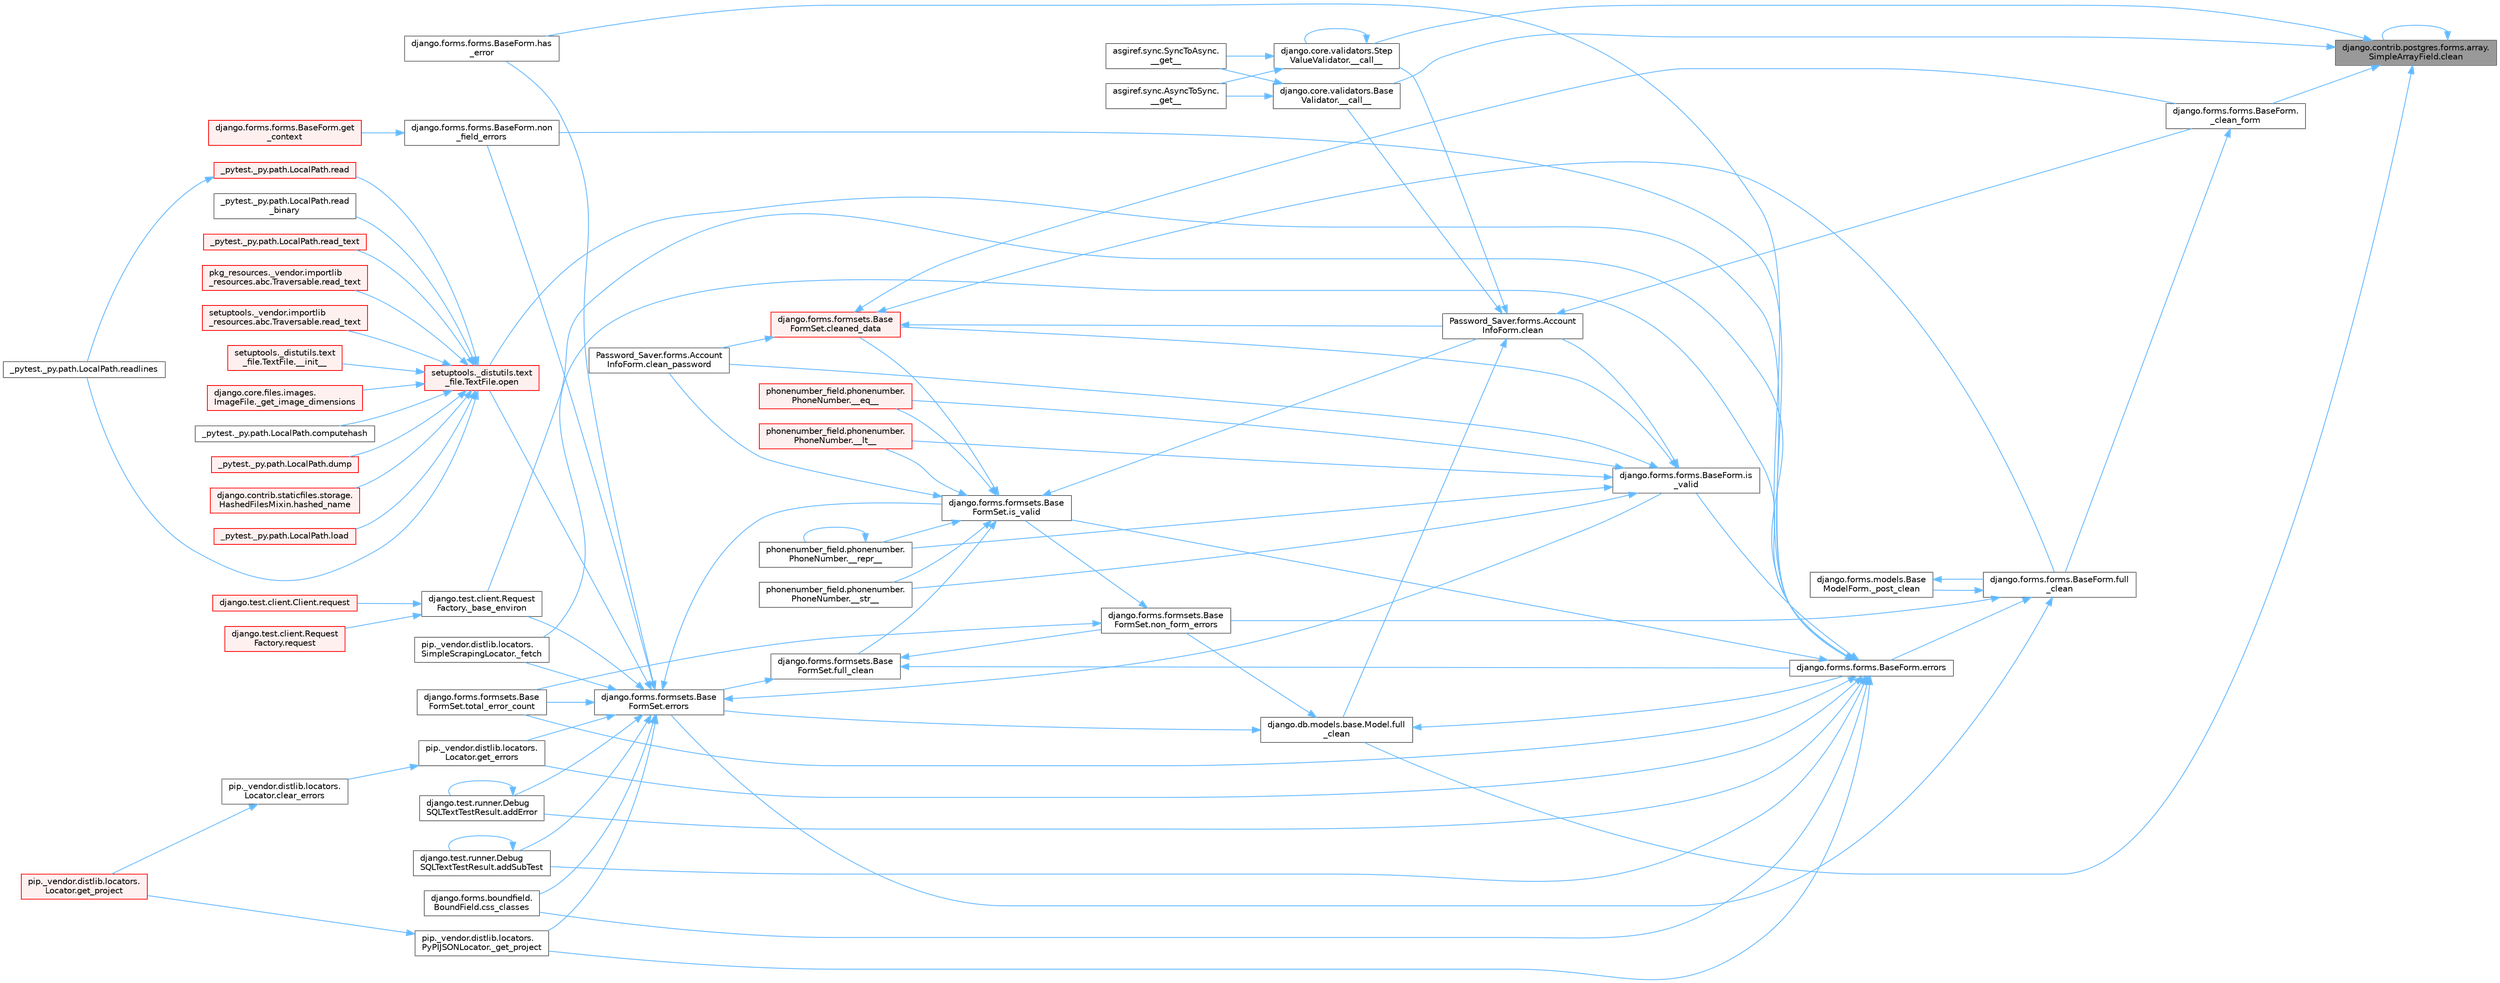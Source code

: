 digraph "django.contrib.postgres.forms.array.SimpleArrayField.clean"
{
 // LATEX_PDF_SIZE
  bgcolor="transparent";
  edge [fontname=Helvetica,fontsize=10,labelfontname=Helvetica,labelfontsize=10];
  node [fontname=Helvetica,fontsize=10,shape=box,height=0.2,width=0.4];
  rankdir="RL";
  Node1 [id="Node000001",label="django.contrib.postgres.forms.array.\lSimpleArrayField.clean",height=0.2,width=0.4,color="gray40", fillcolor="grey60", style="filled", fontcolor="black",tooltip=" "];
  Node1 -> Node2 [id="edge1_Node000001_Node000002",dir="back",color="steelblue1",style="solid",tooltip=" "];
  Node2 [id="Node000002",label="django.core.validators.Base\lValidator.__call__",height=0.2,width=0.4,color="grey40", fillcolor="white", style="filled",URL="$classdjango_1_1core_1_1validators_1_1_base_validator.html#ac718256582df714e061c6b927e045d12",tooltip=" "];
  Node2 -> Node3 [id="edge2_Node000002_Node000003",dir="back",color="steelblue1",style="solid",tooltip=" "];
  Node3 [id="Node000003",label="asgiref.sync.AsyncToSync.\l__get__",height=0.2,width=0.4,color="grey40", fillcolor="white", style="filled",URL="$classasgiref_1_1sync_1_1_async_to_sync.html#a23e9ef7a73da98dad9e3f4e65846969b",tooltip=" "];
  Node2 -> Node4 [id="edge3_Node000002_Node000004",dir="back",color="steelblue1",style="solid",tooltip=" "];
  Node4 [id="Node000004",label="asgiref.sync.SyncToAsync.\l__get__",height=0.2,width=0.4,color="grey40", fillcolor="white", style="filled",URL="$classasgiref_1_1sync_1_1_sync_to_async.html#aebdfbe3f01079a529fd2f39810597381",tooltip=" "];
  Node1 -> Node5 [id="edge4_Node000001_Node000005",dir="back",color="steelblue1",style="solid",tooltip=" "];
  Node5 [id="Node000005",label="django.core.validators.Step\lValueValidator.__call__",height=0.2,width=0.4,color="grey40", fillcolor="white", style="filled",URL="$classdjango_1_1core_1_1validators_1_1_step_value_validator.html#aebdbf74fe74c5b999350df9c1852714c",tooltip=" "];
  Node5 -> Node5 [id="edge5_Node000005_Node000005",dir="back",color="steelblue1",style="solid",tooltip=" "];
  Node5 -> Node3 [id="edge6_Node000005_Node000003",dir="back",color="steelblue1",style="solid",tooltip=" "];
  Node5 -> Node4 [id="edge7_Node000005_Node000004",dir="back",color="steelblue1",style="solid",tooltip=" "];
  Node1 -> Node6 [id="edge8_Node000001_Node000006",dir="back",color="steelblue1",style="solid",tooltip=" "];
  Node6 [id="Node000006",label="django.forms.forms.BaseForm.\l_clean_form",height=0.2,width=0.4,color="grey40", fillcolor="white", style="filled",URL="$classdjango_1_1forms_1_1forms_1_1_base_form.html#ae5eed108001c1a75985b75174fe23f1f",tooltip=" "];
  Node6 -> Node7 [id="edge9_Node000006_Node000007",dir="back",color="steelblue1",style="solid",tooltip=" "];
  Node7 [id="Node000007",label="django.forms.forms.BaseForm.full\l_clean",height=0.2,width=0.4,color="grey40", fillcolor="white", style="filled",URL="$classdjango_1_1forms_1_1forms_1_1_base_form.html#a396d2448f658dc84a0f0b473ffaae918",tooltip=" "];
  Node7 -> Node8 [id="edge10_Node000007_Node000008",dir="back",color="steelblue1",style="solid",tooltip=" "];
  Node8 [id="Node000008",label="django.forms.models.Base\lModelForm._post_clean",height=0.2,width=0.4,color="grey40", fillcolor="white", style="filled",URL="$classdjango_1_1forms_1_1models_1_1_base_model_form.html#a83e1c0ea3ba97f3a496d07955d1bf124",tooltip=" "];
  Node8 -> Node7 [id="edge11_Node000008_Node000007",dir="back",color="steelblue1",style="solid",tooltip=" "];
  Node7 -> Node9 [id="edge12_Node000007_Node000009",dir="back",color="steelblue1",style="solid",tooltip=" "];
  Node9 [id="Node000009",label="django.forms.forms.BaseForm.errors",height=0.2,width=0.4,color="grey40", fillcolor="white", style="filled",URL="$classdjango_1_1forms_1_1forms_1_1_base_form.html#aca47cb75eb6c321d1c429b33eca94d49",tooltip=" "];
  Node9 -> Node10 [id="edge13_Node000009_Node000010",dir="back",color="steelblue1",style="solid",tooltip=" "];
  Node10 [id="Node000010",label="django.test.client.Request\lFactory._base_environ",height=0.2,width=0.4,color="grey40", fillcolor="white", style="filled",URL="$classdjango_1_1test_1_1client_1_1_request_factory.html#ab650654b992f4e9fc9e30bd0442973c1",tooltip=" "];
  Node10 -> Node11 [id="edge14_Node000010_Node000011",dir="back",color="steelblue1",style="solid",tooltip=" "];
  Node11 [id="Node000011",label="django.test.client.Client.request",height=0.2,width=0.4,color="red", fillcolor="#FFF0F0", style="filled",URL="$classdjango_1_1test_1_1client_1_1_client.html#a2f51c5251142ab6503937051936e33fa",tooltip=" "];
  Node10 -> Node3178 [id="edge15_Node000010_Node003178",dir="back",color="steelblue1",style="solid",tooltip=" "];
  Node3178 [id="Node003178",label="django.test.client.Request\lFactory.request",height=0.2,width=0.4,color="red", fillcolor="#FFF0F0", style="filled",URL="$classdjango_1_1test_1_1client_1_1_request_factory.html#adae411ab0df6839c5364b647e4dc63ad",tooltip=" "];
  Node9 -> Node595 [id="edge16_Node000009_Node000595",dir="back",color="steelblue1",style="solid",tooltip=" "];
  Node595 [id="Node000595",label="pip._vendor.distlib.locators.\lSimpleScrapingLocator._fetch",height=0.2,width=0.4,color="grey40", fillcolor="white", style="filled",URL="$classpip_1_1__vendor_1_1distlib_1_1locators_1_1_simple_scraping_locator.html#a72156eb8243de03d8881db3caaa60b8c",tooltip=" "];
  Node9 -> Node596 [id="edge17_Node000009_Node000596",dir="back",color="steelblue1",style="solid",tooltip=" "];
  Node596 [id="Node000596",label="pip._vendor.distlib.locators.\lPyPIJSONLocator._get_project",height=0.2,width=0.4,color="grey40", fillcolor="white", style="filled",URL="$classpip_1_1__vendor_1_1distlib_1_1locators_1_1_py_p_i_j_s_o_n_locator.html#ab5b95d18130e47c0bedca04d7b010bf6",tooltip=" "];
  Node596 -> Node597 [id="edge18_Node000596_Node000597",dir="back",color="steelblue1",style="solid",tooltip=" "];
  Node597 [id="Node000597",label="pip._vendor.distlib.locators.\lLocator.get_project",height=0.2,width=0.4,color="red", fillcolor="#FFF0F0", style="filled",URL="$classpip_1_1__vendor_1_1distlib_1_1locators_1_1_locator.html#a14b49f16a55d384842037850d5224ce8",tooltip=" "];
  Node9 -> Node1788 [id="edge19_Node000009_Node001788",dir="back",color="steelblue1",style="solid",tooltip=" "];
  Node1788 [id="Node001788",label="django.test.runner.Debug\lSQLTextTestResult.addError",height=0.2,width=0.4,color="grey40", fillcolor="white", style="filled",URL="$classdjango_1_1test_1_1runner_1_1_debug_s_q_l_text_test_result.html#a398c116f3b7d25563a21e81178271a8a",tooltip=" "];
  Node1788 -> Node1788 [id="edge20_Node001788_Node001788",dir="back",color="steelblue1",style="solid",tooltip=" "];
  Node9 -> Node1789 [id="edge21_Node000009_Node001789",dir="back",color="steelblue1",style="solid",tooltip=" "];
  Node1789 [id="Node001789",label="django.test.runner.Debug\lSQLTextTestResult.addSubTest",height=0.2,width=0.4,color="grey40", fillcolor="white", style="filled",URL="$classdjango_1_1test_1_1runner_1_1_debug_s_q_l_text_test_result.html#a65bae0538566d8bc532c972340744b1e",tooltip=" "];
  Node1789 -> Node1789 [id="edge22_Node001789_Node001789",dir="back",color="steelblue1",style="solid",tooltip=" "];
  Node9 -> Node1790 [id="edge23_Node000009_Node001790",dir="back",color="steelblue1",style="solid",tooltip=" "];
  Node1790 [id="Node001790",label="django.forms.boundfield.\lBoundField.css_classes",height=0.2,width=0.4,color="grey40", fillcolor="white", style="filled",URL="$classdjango_1_1forms_1_1boundfield_1_1_bound_field.html#a19d289ef3598c412a0fee978458875bc",tooltip=" "];
  Node9 -> Node1791 [id="edge24_Node000009_Node001791",dir="back",color="steelblue1",style="solid",tooltip=" "];
  Node1791 [id="Node001791",label="pip._vendor.distlib.locators.\lLocator.get_errors",height=0.2,width=0.4,color="grey40", fillcolor="white", style="filled",URL="$classpip_1_1__vendor_1_1distlib_1_1locators_1_1_locator.html#abc5864a47e4cb8c481f44eb1a72f565c",tooltip=" "];
  Node1791 -> Node1792 [id="edge25_Node001791_Node001792",dir="back",color="steelblue1",style="solid",tooltip=" "];
  Node1792 [id="Node001792",label="pip._vendor.distlib.locators.\lLocator.clear_errors",height=0.2,width=0.4,color="grey40", fillcolor="white", style="filled",URL="$classpip_1_1__vendor_1_1distlib_1_1locators_1_1_locator.html#a2a2f7530c5f7c9c5d41d7d8e32852b66",tooltip=" "];
  Node1792 -> Node597 [id="edge26_Node001792_Node000597",dir="back",color="steelblue1",style="solid",tooltip=" "];
  Node9 -> Node1793 [id="edge27_Node000009_Node001793",dir="back",color="steelblue1",style="solid",tooltip=" "];
  Node1793 [id="Node001793",label="django.forms.forms.BaseForm.has\l_error",height=0.2,width=0.4,color="grey40", fillcolor="white", style="filled",URL="$classdjango_1_1forms_1_1forms_1_1_base_form.html#af67d8e47182c8c92ad4cac6441bfeb80",tooltip=" "];
  Node9 -> Node1794 [id="edge28_Node000009_Node001794",dir="back",color="steelblue1",style="solid",tooltip=" "];
  Node1794 [id="Node001794",label="django.forms.forms.BaseForm.is\l_valid",height=0.2,width=0.4,color="grey40", fillcolor="white", style="filled",URL="$classdjango_1_1forms_1_1forms_1_1_base_form.html#a8be15c9eaccca682a18c7d3f13802cc4",tooltip=" "];
  Node1794 -> Node684 [id="edge29_Node001794_Node000684",dir="back",color="steelblue1",style="solid",tooltip=" "];
  Node684 [id="Node000684",label="phonenumber_field.phonenumber.\lPhoneNumber.__eq__",height=0.2,width=0.4,color="red", fillcolor="#FFF0F0", style="filled",URL="$classphonenumber__field_1_1phonenumber_1_1_phone_number.html#a999c32cd1bfa2dd5c7df70781b09c68b",tooltip=" "];
  Node1794 -> Node685 [id="edge30_Node001794_Node000685",dir="back",color="steelblue1",style="solid",tooltip=" "];
  Node685 [id="Node000685",label="phonenumber_field.phonenumber.\lPhoneNumber.__lt__",height=0.2,width=0.4,color="red", fillcolor="#FFF0F0", style="filled",URL="$classphonenumber__field_1_1phonenumber_1_1_phone_number.html#ab94d02fbeda1355644c6c1b3d6f3d9ba",tooltip=" "];
  Node1794 -> Node686 [id="edge31_Node001794_Node000686",dir="back",color="steelblue1",style="solid",tooltip=" "];
  Node686 [id="Node000686",label="phonenumber_field.phonenumber.\lPhoneNumber.__repr__",height=0.2,width=0.4,color="grey40", fillcolor="white", style="filled",URL="$classphonenumber__field_1_1phonenumber_1_1_phone_number.html#a5420c965a5ecfad87cb6bce245cd91a5",tooltip=" "];
  Node686 -> Node686 [id="edge32_Node000686_Node000686",dir="back",color="steelblue1",style="solid",tooltip=" "];
  Node1794 -> Node687 [id="edge33_Node001794_Node000687",dir="back",color="steelblue1",style="solid",tooltip=" "];
  Node687 [id="Node000687",label="phonenumber_field.phonenumber.\lPhoneNumber.__str__",height=0.2,width=0.4,color="grey40", fillcolor="white", style="filled",URL="$classphonenumber__field_1_1phonenumber_1_1_phone_number.html#a773f55fba29310ea2218e4bbca83ba6d",tooltip=" "];
  Node1794 -> Node655 [id="edge34_Node001794_Node000655",dir="back",color="steelblue1",style="solid",tooltip=" "];
  Node655 [id="Node000655",label="Password_Saver.forms.Account\lInfoForm.clean",height=0.2,width=0.4,color="grey40", fillcolor="white", style="filled",URL="$class_password___saver_1_1forms_1_1_account_info_form.html#a89126d6030ebafc64c8aeeb352113c54",tooltip=" "];
  Node655 -> Node2 [id="edge35_Node000655_Node000002",dir="back",color="steelblue1",style="solid",tooltip=" "];
  Node655 -> Node5 [id="edge36_Node000655_Node000005",dir="back",color="steelblue1",style="solid",tooltip=" "];
  Node655 -> Node6 [id="edge37_Node000655_Node000006",dir="back",color="steelblue1",style="solid",tooltip=" "];
  Node655 -> Node593 [id="edge38_Node000655_Node000593",dir="back",color="steelblue1",style="solid",tooltip=" "];
  Node593 [id="Node000593",label="django.db.models.base.Model.full\l_clean",height=0.2,width=0.4,color="grey40", fillcolor="white", style="filled",URL="$classdjango_1_1db_1_1models_1_1base_1_1_model.html#a2e68bd042bd3e52b086f8838eeaa416f",tooltip=" "];
  Node593 -> Node9 [id="edge39_Node000593_Node000009",dir="back",color="steelblue1",style="solid",tooltip=" "];
  Node593 -> Node594 [id="edge40_Node000593_Node000594",dir="back",color="steelblue1",style="solid",tooltip=" "];
  Node594 [id="Node000594",label="django.forms.formsets.Base\lFormSet.errors",height=0.2,width=0.4,color="grey40", fillcolor="white", style="filled",URL="$classdjango_1_1forms_1_1formsets_1_1_base_form_set.html#a9e249e2240c3ae2775249e3d3da42020",tooltip=" "];
  Node594 -> Node10 [id="edge41_Node000594_Node000010",dir="back",color="steelblue1",style="solid",tooltip=" "];
  Node594 -> Node595 [id="edge42_Node000594_Node000595",dir="back",color="steelblue1",style="solid",tooltip=" "];
  Node594 -> Node596 [id="edge43_Node000594_Node000596",dir="back",color="steelblue1",style="solid",tooltip=" "];
  Node594 -> Node1788 [id="edge44_Node000594_Node001788",dir="back",color="steelblue1",style="solid",tooltip=" "];
  Node594 -> Node1789 [id="edge45_Node000594_Node001789",dir="back",color="steelblue1",style="solid",tooltip=" "];
  Node594 -> Node1790 [id="edge46_Node000594_Node001790",dir="back",color="steelblue1",style="solid",tooltip=" "];
  Node594 -> Node1791 [id="edge47_Node000594_Node001791",dir="back",color="steelblue1",style="solid",tooltip=" "];
  Node594 -> Node1793 [id="edge48_Node000594_Node001793",dir="back",color="steelblue1",style="solid",tooltip=" "];
  Node594 -> Node1794 [id="edge49_Node000594_Node001794",dir="back",color="steelblue1",style="solid",tooltip=" "];
  Node594 -> Node683 [id="edge50_Node000594_Node000683",dir="back",color="steelblue1",style="solid",tooltip=" "];
  Node683 [id="Node000683",label="django.forms.formsets.Base\lFormSet.is_valid",height=0.2,width=0.4,color="grey40", fillcolor="white", style="filled",URL="$classdjango_1_1forms_1_1formsets_1_1_base_form_set.html#a713477cfb7c01e723400df62b49c250c",tooltip=" "];
  Node683 -> Node684 [id="edge51_Node000683_Node000684",dir="back",color="steelblue1",style="solid",tooltip=" "];
  Node683 -> Node685 [id="edge52_Node000683_Node000685",dir="back",color="steelblue1",style="solid",tooltip=" "];
  Node683 -> Node686 [id="edge53_Node000683_Node000686",dir="back",color="steelblue1",style="solid",tooltip=" "];
  Node683 -> Node687 [id="edge54_Node000683_Node000687",dir="back",color="steelblue1",style="solid",tooltip=" "];
  Node683 -> Node655 [id="edge55_Node000683_Node000655",dir="back",color="steelblue1",style="solid",tooltip=" "];
  Node683 -> Node658 [id="edge56_Node000683_Node000658",dir="back",color="steelblue1",style="solid",tooltip=" "];
  Node658 [id="Node000658",label="Password_Saver.forms.Account\lInfoForm.clean_password",height=0.2,width=0.4,color="grey40", fillcolor="white", style="filled",URL="$class_password___saver_1_1forms_1_1_account_info_form.html#a6397d8e90a910bed34ed0ebcf5f74a4e",tooltip=" "];
  Node683 -> Node648 [id="edge57_Node000683_Node000648",dir="back",color="steelblue1",style="solid",tooltip=" "];
  Node648 [id="Node000648",label="django.forms.formsets.Base\lFormSet.cleaned_data",height=0.2,width=0.4,color="red", fillcolor="#FFF0F0", style="filled",URL="$classdjango_1_1forms_1_1formsets_1_1_base_form_set.html#ae51d85dd3faa160668adba372c4e87f7",tooltip=" "];
  Node648 -> Node6 [id="edge58_Node000648_Node000006",dir="back",color="steelblue1",style="solid",tooltip=" "];
  Node648 -> Node655 [id="edge59_Node000648_Node000655",dir="back",color="steelblue1",style="solid",tooltip=" "];
  Node648 -> Node658 [id="edge60_Node000648_Node000658",dir="back",color="steelblue1",style="solid",tooltip=" "];
  Node648 -> Node7 [id="edge61_Node000648_Node000007",dir="back",color="steelblue1",style="solid",tooltip=" "];
  Node683 -> Node681 [id="edge62_Node000683_Node000681",dir="back",color="steelblue1",style="solid",tooltip=" "];
  Node681 [id="Node000681",label="django.forms.formsets.Base\lFormSet.full_clean",height=0.2,width=0.4,color="grey40", fillcolor="white", style="filled",URL="$classdjango_1_1forms_1_1formsets_1_1_base_form_set.html#aa475bdb58853c14bfcd93bd7b494e3b1",tooltip=" "];
  Node681 -> Node9 [id="edge63_Node000681_Node000009",dir="back",color="steelblue1",style="solid",tooltip=" "];
  Node681 -> Node594 [id="edge64_Node000681_Node000594",dir="back",color="steelblue1",style="solid",tooltip=" "];
  Node681 -> Node682 [id="edge65_Node000681_Node000682",dir="back",color="steelblue1",style="solid",tooltip=" "];
  Node682 [id="Node000682",label="django.forms.formsets.Base\lFormSet.non_form_errors",height=0.2,width=0.4,color="grey40", fillcolor="white", style="filled",URL="$classdjango_1_1forms_1_1formsets_1_1_base_form_set.html#a8b499fb5fdd72c59134bf40aeac2de3c",tooltip=" "];
  Node682 -> Node683 [id="edge66_Node000682_Node000683",dir="back",color="steelblue1",style="solid",tooltip=" "];
  Node682 -> Node688 [id="edge67_Node000682_Node000688",dir="back",color="steelblue1",style="solid",tooltip=" "];
  Node688 [id="Node000688",label="django.forms.formsets.Base\lFormSet.total_error_count",height=0.2,width=0.4,color="grey40", fillcolor="white", style="filled",URL="$classdjango_1_1forms_1_1formsets_1_1_base_form_set.html#a3e9cbe55cc991b30b14546a857abb212",tooltip=" "];
  Node594 -> Node1795 [id="edge68_Node000594_Node001795",dir="back",color="steelblue1",style="solid",tooltip=" "];
  Node1795 [id="Node001795",label="django.forms.forms.BaseForm.non\l_field_errors",height=0.2,width=0.4,color="grey40", fillcolor="white", style="filled",URL="$classdjango_1_1forms_1_1forms_1_1_base_form.html#a713be7c8d25008cf58c90916cb682447",tooltip=" "];
  Node1795 -> Node1796 [id="edge69_Node001795_Node001796",dir="back",color="steelblue1",style="solid",tooltip=" "];
  Node1796 [id="Node001796",label="django.forms.forms.BaseForm.get\l_context",height=0.2,width=0.4,color="red", fillcolor="#FFF0F0", style="filled",URL="$classdjango_1_1forms_1_1forms_1_1_base_form.html#a7aceedfdbb15133ac8342eac420e8dcb",tooltip=" "];
  Node594 -> Node1799 [id="edge70_Node000594_Node001799",dir="back",color="steelblue1",style="solid",tooltip=" "];
  Node1799 [id="Node001799",label="setuptools._distutils.text\l_file.TextFile.open",height=0.2,width=0.4,color="red", fillcolor="#FFF0F0", style="filled",URL="$classsetuptools_1_1__distutils_1_1text__file_1_1_text_file.html#ab568abcef363b1b422cddfead42e68b2",tooltip=" "];
  Node1799 -> Node20 [id="edge71_Node001799_Node000020",dir="back",color="steelblue1",style="solid",tooltip=" "];
  Node20 [id="Node000020",label="setuptools._distutils.text\l_file.TextFile.__init__",height=0.2,width=0.4,color="red", fillcolor="#FFF0F0", style="filled",URL="$classsetuptools_1_1__distutils_1_1text__file_1_1_text_file.html#aeb26f34e394b4e658295391382cc8813",tooltip=" "];
  Node1799 -> Node52 [id="edge72_Node001799_Node000052",dir="back",color="steelblue1",style="solid",tooltip=" "];
  Node52 [id="Node000052",label="django.core.files.images.\lImageFile._get_image_dimensions",height=0.2,width=0.4,color="red", fillcolor="#FFF0F0", style="filled",URL="$classdjango_1_1core_1_1files_1_1images_1_1_image_file.html#a2832e2235f63c851f4652a4ea59ec924",tooltip=" "];
  Node1799 -> Node815 [id="edge73_Node001799_Node000815",dir="back",color="steelblue1",style="solid",tooltip=" "];
  Node815 [id="Node000815",label="_pytest._py.path.LocalPath.computehash",height=0.2,width=0.4,color="grey40", fillcolor="white", style="filled",URL="$class__pytest_1_1__py_1_1path_1_1_local_path.html#aa82d067bed26e6655d315d858254160b",tooltip=" "];
  Node1799 -> Node816 [id="edge74_Node001799_Node000816",dir="back",color="steelblue1",style="solid",tooltip=" "];
  Node816 [id="Node000816",label="_pytest._py.path.LocalPath.dump",height=0.2,width=0.4,color="red", fillcolor="#FFF0F0", style="filled",URL="$class__pytest_1_1__py_1_1path_1_1_local_path.html#a2f45e7b54f2823ed6746a19107ae68b4",tooltip=" "];
  Node1799 -> Node568 [id="edge75_Node001799_Node000568",dir="back",color="steelblue1",style="solid",tooltip=" "];
  Node568 [id="Node000568",label="django.contrib.staticfiles.storage.\lHashedFilesMixin.hashed_name",height=0.2,width=0.4,color="red", fillcolor="#FFF0F0", style="filled",URL="$classdjango_1_1contrib_1_1staticfiles_1_1storage_1_1_hashed_files_mixin.html#aa30283e5d1a2177cf975b44ae95e45e4",tooltip=" "];
  Node1799 -> Node818 [id="edge76_Node001799_Node000818",dir="back",color="steelblue1",style="solid",tooltip=" "];
  Node818 [id="Node000818",label="_pytest._py.path.LocalPath.load",height=0.2,width=0.4,color="red", fillcolor="#FFF0F0", style="filled",URL="$class__pytest_1_1__py_1_1path_1_1_local_path.html#a284b118886fe9a033c146647826faf72",tooltip=" "];
  Node1799 -> Node819 [id="edge77_Node001799_Node000819",dir="back",color="steelblue1",style="solid",tooltip=" "];
  Node819 [id="Node000819",label="_pytest._py.path.LocalPath.read",height=0.2,width=0.4,color="red", fillcolor="#FFF0F0", style="filled",URL="$class__pytest_1_1__py_1_1path_1_1_local_path.html#a8640b65f715ce8a258379deb78a68fd8",tooltip=" "];
  Node819 -> Node1106 [id="edge78_Node000819_Node001106",dir="back",color="steelblue1",style="solid",tooltip=" "];
  Node1106 [id="Node001106",label="_pytest._py.path.LocalPath.readlines",height=0.2,width=0.4,color="grey40", fillcolor="white", style="filled",URL="$class__pytest_1_1__py_1_1path_1_1_local_path.html#ab4ae86092b85919c6d43e793d049c3b3",tooltip=" "];
  Node1799 -> Node855 [id="edge79_Node001799_Node000855",dir="back",color="steelblue1",style="solid",tooltip=" "];
  Node855 [id="Node000855",label="_pytest._py.path.LocalPath.read\l_binary",height=0.2,width=0.4,color="grey40", fillcolor="white", style="filled",URL="$class__pytest_1_1__py_1_1path_1_1_local_path.html#adc47986c47c70f2b5889b85af157cd59",tooltip=" "];
  Node1799 -> Node856 [id="edge80_Node001799_Node000856",dir="back",color="steelblue1",style="solid",tooltip=" "];
  Node856 [id="Node000856",label="_pytest._py.path.LocalPath.read_text",height=0.2,width=0.4,color="red", fillcolor="#FFF0F0", style="filled",URL="$class__pytest_1_1__py_1_1path_1_1_local_path.html#aea3efa14b998c32e27f6604263858398",tooltip=" "];
  Node1799 -> Node1130 [id="edge81_Node001799_Node001130",dir="back",color="steelblue1",style="solid",tooltip=" "];
  Node1130 [id="Node001130",label="pkg_resources._vendor.importlib\l_resources.abc.Traversable.read_text",height=0.2,width=0.4,color="red", fillcolor="#FFF0F0", style="filled",URL="$classpkg__resources_1_1__vendor_1_1importlib__resources_1_1abc_1_1_traversable.html#a2fa0982edeea4b5f1a38953c1d81f10b",tooltip=" "];
  Node1799 -> Node1379 [id="edge82_Node001799_Node001379",dir="back",color="steelblue1",style="solid",tooltip=" "];
  Node1379 [id="Node001379",label="setuptools._vendor.importlib\l_resources.abc.Traversable.read_text",height=0.2,width=0.4,color="red", fillcolor="#FFF0F0", style="filled",URL="$classsetuptools_1_1__vendor_1_1importlib__resources_1_1abc_1_1_traversable.html#aee408e70fdcc58915b97b67f3dd981a3",tooltip=" "];
  Node1799 -> Node1106 [id="edge83_Node001799_Node001106",dir="back",color="steelblue1",style="solid",tooltip=" "];
  Node594 -> Node688 [id="edge84_Node000594_Node000688",dir="back",color="steelblue1",style="solid",tooltip=" "];
  Node593 -> Node682 [id="edge85_Node000593_Node000682",dir="back",color="steelblue1",style="solid",tooltip=" "];
  Node1794 -> Node658 [id="edge86_Node001794_Node000658",dir="back",color="steelblue1",style="solid",tooltip=" "];
  Node1794 -> Node648 [id="edge87_Node001794_Node000648",dir="back",color="steelblue1",style="solid",tooltip=" "];
  Node9 -> Node683 [id="edge88_Node000009_Node000683",dir="back",color="steelblue1",style="solid",tooltip=" "];
  Node9 -> Node1795 [id="edge89_Node000009_Node001795",dir="back",color="steelblue1",style="solid",tooltip=" "];
  Node9 -> Node1799 [id="edge90_Node000009_Node001799",dir="back",color="steelblue1",style="solid",tooltip=" "];
  Node9 -> Node688 [id="edge91_Node000009_Node000688",dir="back",color="steelblue1",style="solid",tooltip=" "];
  Node7 -> Node594 [id="edge92_Node000007_Node000594",dir="back",color="steelblue1",style="solid",tooltip=" "];
  Node7 -> Node682 [id="edge93_Node000007_Node000682",dir="back",color="steelblue1",style="solid",tooltip=" "];
  Node1 -> Node1 [id="edge94_Node000001_Node000001",dir="back",color="steelblue1",style="solid",tooltip=" "];
  Node1 -> Node593 [id="edge95_Node000001_Node000593",dir="back",color="steelblue1",style="solid",tooltip=" "];
}
